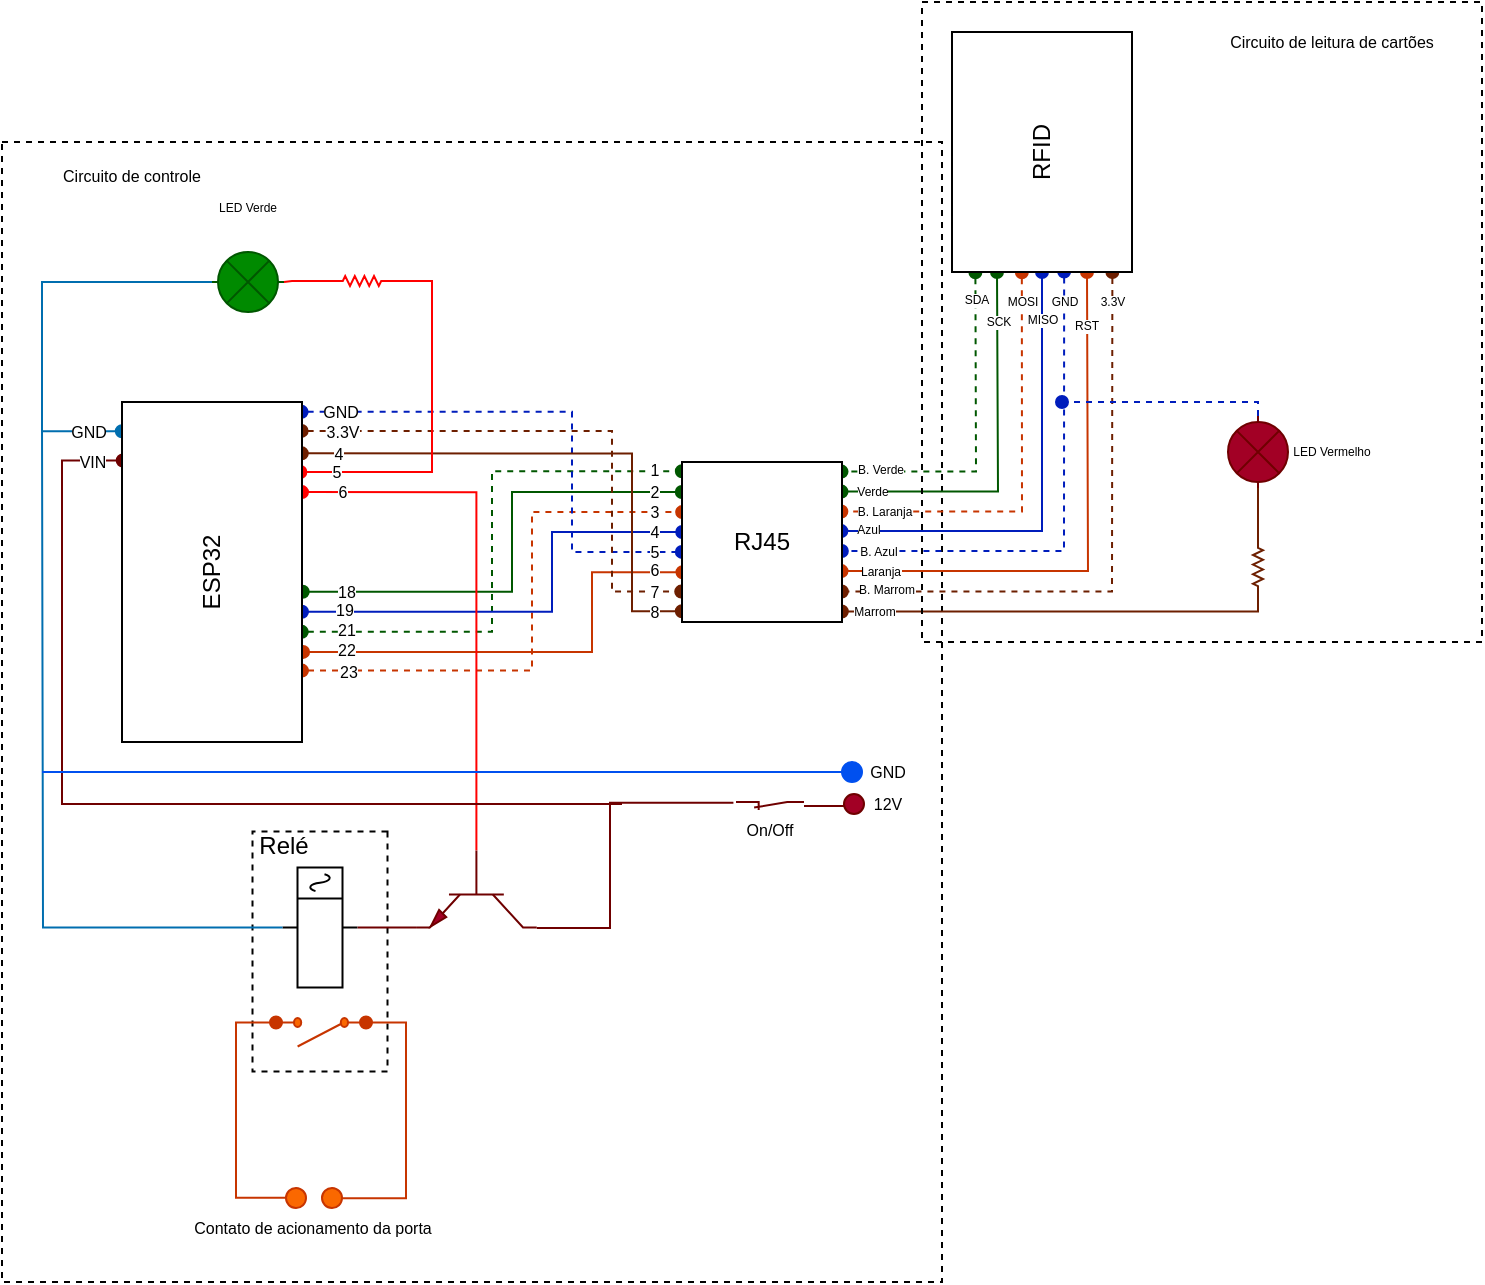 <mxfile>
    <diagram id="7PHQrMTHrAfAO-10UFJN" name="Page-1">
        <mxGraphModel dx="566" dy="329" grid="1" gridSize="10" guides="1" tooltips="1" connect="1" arrows="1" fold="1" page="1" pageScale="1" pageWidth="827" pageHeight="1169" background="none" math="0" shadow="0">
            <root>
                <mxCell id="0"/>
                <mxCell id="1" parent="0"/>
                <mxCell id="114" value="" style="rounded=0;whiteSpace=wrap;html=1;fontSize=8;fillColor=none;dashed=1;" vertex="1" parent="1">
                    <mxGeometry x="10" y="70" width="470" height="570" as="geometry"/>
                </mxCell>
                <mxCell id="115" value="Circuito de controle" style="text;html=1;strokeColor=none;fillColor=none;align=center;verticalAlign=middle;whiteSpace=wrap;rounded=0;dashed=1;fontSize=8;rotation=0;" vertex="1" parent="1">
                    <mxGeometry x="30" y="77" width="90" height="20" as="geometry"/>
                </mxCell>
                <mxCell id="39" style="edgeStyle=orthogonalEdgeStyle;rounded=0;orthogonalLoop=1;jettySize=auto;html=1;entryX=-0.001;entryY=0.058;entryDx=0;entryDy=0;entryPerimeter=0;endArrow=oval;endFill=1;startArrow=oval;startFill=1;exitX=0.324;exitY=0.999;exitDx=0;exitDy=0;exitPerimeter=0;fillColor=#008a00;strokeColor=#005700;dashed=1;" parent="1" source="2" target="4" edge="1">
                    <mxGeometry relative="1" as="geometry"/>
                </mxCell>
                <mxCell id="45" value="21" style="edgeLabel;html=1;align=center;verticalAlign=middle;resizable=0;points=[];fontSize=8;" parent="39" vertex="1" connectable="0">
                    <mxGeometry x="-0.819" y="1" relative="1" as="geometry">
                        <mxPoint x="-3" as="offset"/>
                    </mxGeometry>
                </mxCell>
                <mxCell id="59" value="1" style="edgeLabel;html=1;align=center;verticalAlign=middle;resizable=0;points=[];fontSize=8;" parent="39" vertex="1" connectable="0">
                    <mxGeometry x="0.893" y="1" relative="1" as="geometry">
                        <mxPoint as="offset"/>
                    </mxGeometry>
                </mxCell>
                <mxCell id="40" style="edgeStyle=orthogonalEdgeStyle;rounded=0;orthogonalLoop=1;jettySize=auto;html=1;entryX=-0.001;entryY=0.189;entryDx=0;entryDy=0;startArrow=oval;startFill=1;endArrow=oval;endFill=1;exitX=0.442;exitY=1.004;exitDx=0;exitDy=0;exitPerimeter=0;fillColor=#008a00;strokeColor=#005700;entryPerimeter=0;" parent="1" source="2" target="4" edge="1">
                    <mxGeometry relative="1" as="geometry">
                        <Array as="points">
                            <mxPoint x="265" y="295"/>
                            <mxPoint x="265" y="245"/>
                            <mxPoint x="350" y="245"/>
                        </Array>
                    </mxGeometry>
                </mxCell>
                <mxCell id="46" value="18" style="edgeLabel;html=1;align=center;verticalAlign=middle;resizable=0;points=[];fontSize=8;" parent="40" vertex="1" connectable="0">
                    <mxGeometry x="-0.826" relative="1" as="geometry">
                        <mxPoint as="offset"/>
                    </mxGeometry>
                </mxCell>
                <mxCell id="60" value="2" style="edgeLabel;html=1;align=center;verticalAlign=middle;resizable=0;points=[];fontSize=8;" parent="40" vertex="1" connectable="0">
                    <mxGeometry x="0.884" relative="1" as="geometry">
                        <mxPoint as="offset"/>
                    </mxGeometry>
                </mxCell>
                <mxCell id="42" style="edgeStyle=orthogonalEdgeStyle;rounded=0;orthogonalLoop=1;jettySize=auto;html=1;entryX=0.001;entryY=0.313;entryDx=0;entryDy=0;entryPerimeter=0;startArrow=oval;startFill=1;endArrow=oval;endFill=1;exitX=0.21;exitY=1;exitDx=0;exitDy=0;exitPerimeter=0;fillColor=#fa6800;strokeColor=#C73500;dashed=1;" parent="1" source="2" target="4" edge="1">
                    <mxGeometry relative="1" as="geometry">
                        <Array as="points">
                            <mxPoint x="275" y="334"/>
                            <mxPoint x="275" y="255"/>
                        </Array>
                    </mxGeometry>
                </mxCell>
                <mxCell id="50" value="23" style="edgeLabel;html=1;align=center;verticalAlign=middle;resizable=0;points=[];fontSize=8;" parent="42" vertex="1" connectable="0">
                    <mxGeometry x="-0.812" relative="1" as="geometry">
                        <mxPoint x="-3" as="offset"/>
                    </mxGeometry>
                </mxCell>
                <mxCell id="61" value="3" style="edgeLabel;html=1;align=center;verticalAlign=middle;resizable=0;points=[];fontSize=8;" parent="42" vertex="1" connectable="0">
                    <mxGeometry x="0.899" relative="1" as="geometry">
                        <mxPoint x="-1" as="offset"/>
                    </mxGeometry>
                </mxCell>
                <mxCell id="43" style="edgeStyle=orthogonalEdgeStyle;rounded=0;orthogonalLoop=1;jettySize=auto;html=1;entryX=0.001;entryY=0.439;entryDx=0;entryDy=0;startArrow=oval;startFill=1;endArrow=oval;endFill=1;exitX=0.383;exitY=1;exitDx=0;exitDy=0;exitPerimeter=0;fillColor=#0050ef;strokeColor=#001DBC;entryPerimeter=0;" parent="1" source="2" target="4" edge="1">
                    <mxGeometry relative="1" as="geometry">
                        <Array as="points">
                            <mxPoint x="285" y="305"/>
                            <mxPoint x="285" y="265"/>
                            <mxPoint x="350" y="265"/>
                        </Array>
                    </mxGeometry>
                </mxCell>
                <mxCell id="51" value="19" style="edgeLabel;html=1;align=center;verticalAlign=middle;resizable=0;points=[];fontSize=8;" parent="43" vertex="1" connectable="0">
                    <mxGeometry x="-0.811" y="2" relative="1" as="geometry">
                        <mxPoint x="-1" y="1" as="offset"/>
                    </mxGeometry>
                </mxCell>
                <mxCell id="62" value="4" style="edgeLabel;html=1;align=center;verticalAlign=middle;resizable=0;points=[];fontSize=8;" parent="43" vertex="1" connectable="0">
                    <mxGeometry x="0.886" relative="1" as="geometry">
                        <mxPoint x="-1" as="offset"/>
                    </mxGeometry>
                </mxCell>
                <mxCell id="44" style="edgeStyle=orthogonalEdgeStyle;rounded=0;orthogonalLoop=1;jettySize=auto;html=1;entryX=0.003;entryY=0.689;entryDx=0;entryDy=0;startArrow=oval;startFill=1;endArrow=oval;endFill=1;exitX=0.265;exitY=1.006;exitDx=0;exitDy=0;exitPerimeter=0;fillColor=#fa6800;strokeColor=#C73500;entryPerimeter=0;" parent="1" source="2" target="4" edge="1">
                    <mxGeometry relative="1" as="geometry">
                        <Array as="points">
                            <mxPoint x="305" y="325"/>
                            <mxPoint x="305" y="285"/>
                        </Array>
                    </mxGeometry>
                </mxCell>
                <mxCell id="52" value="22" style="edgeLabel;html=1;align=center;verticalAlign=middle;resizable=0;points=[];fontSize=8;" parent="44" vertex="1" connectable="0">
                    <mxGeometry x="-0.817" y="1" relative="1" as="geometry">
                        <mxPoint as="offset"/>
                    </mxGeometry>
                </mxCell>
                <mxCell id="64" value="6" style="edgeLabel;html=1;align=center;verticalAlign=middle;resizable=0;points=[];fontSize=8;" parent="44" vertex="1" connectable="0">
                    <mxGeometry x="0.903" y="1" relative="1" as="geometry">
                        <mxPoint x="-3" as="offset"/>
                    </mxGeometry>
                </mxCell>
                <mxCell id="53" style="edgeStyle=orthogonalEdgeStyle;rounded=0;orthogonalLoop=1;jettySize=auto;html=1;entryX=-0.001;entryY=0.562;entryDx=0;entryDy=0;entryPerimeter=0;dashed=1;fontSize=8;startArrow=oval;startFill=1;endArrow=oval;endFill=1;exitX=0.971;exitY=0.998;exitDx=0;exitDy=0;exitPerimeter=0;fillColor=#0050ef;strokeColor=#001DBC;" parent="1" source="2" target="4" edge="1">
                    <mxGeometry relative="1" as="geometry">
                        <Array as="points">
                            <mxPoint x="295" y="205"/>
                            <mxPoint x="295" y="275"/>
                        </Array>
                    </mxGeometry>
                </mxCell>
                <mxCell id="55" value="GND" style="edgeLabel;html=1;align=center;verticalAlign=middle;resizable=0;points=[];fontSize=8;" parent="53" vertex="1" connectable="0">
                    <mxGeometry x="-0.853" relative="1" as="geometry">
                        <mxPoint as="offset"/>
                    </mxGeometry>
                </mxCell>
                <mxCell id="63" value="5" style="edgeLabel;html=1;align=center;verticalAlign=middle;resizable=0;points=[];fontSize=8;" parent="53" vertex="1" connectable="0">
                    <mxGeometry x="0.894" relative="1" as="geometry">
                        <mxPoint as="offset"/>
                    </mxGeometry>
                </mxCell>
                <mxCell id="54" style="edgeStyle=orthogonalEdgeStyle;rounded=0;orthogonalLoop=1;jettySize=auto;html=1;entryX=-0.005;entryY=0.81;entryDx=0;entryDy=0;entryPerimeter=0;dashed=1;fontSize=8;startArrow=oval;startFill=1;endArrow=oval;endFill=1;exitX=0.915;exitY=0.998;exitDx=0;exitDy=0;exitPerimeter=0;fillColor=#a0522d;strokeColor=#6D1F00;" parent="1" source="2" target="4" edge="1">
                    <mxGeometry relative="1" as="geometry">
                        <Array as="points">
                            <mxPoint x="315" y="215"/>
                            <mxPoint x="315" y="295"/>
                        </Array>
                    </mxGeometry>
                </mxCell>
                <mxCell id="56" value="3.3V" style="edgeLabel;html=1;align=center;verticalAlign=middle;resizable=0;points=[];fontSize=8;" parent="54" vertex="1" connectable="0">
                    <mxGeometry x="-0.869" relative="1" as="geometry">
                        <mxPoint x="2" as="offset"/>
                    </mxGeometry>
                </mxCell>
                <mxCell id="65" value="7" style="edgeLabel;html=1;align=center;verticalAlign=middle;resizable=0;points=[];fontSize=8;" parent="54" vertex="1" connectable="0">
                    <mxGeometry x="0.91" relative="1" as="geometry">
                        <mxPoint x="-2" as="offset"/>
                    </mxGeometry>
                </mxCell>
                <mxCell id="57" style="edgeStyle=orthogonalEdgeStyle;rounded=0;orthogonalLoop=1;jettySize=auto;html=1;entryX=-0.001;entryY=0.933;entryDx=0;entryDy=0;entryPerimeter=0;fontSize=8;startArrow=oval;startFill=1;endArrow=oval;endFill=1;fillColor=#a0522d;strokeColor=#6D1F00;exitX=0.849;exitY=0.999;exitDx=0;exitDy=0;exitPerimeter=0;" parent="1" source="2" target="4" edge="1">
                    <mxGeometry relative="1" as="geometry">
                        <mxPoint x="160" y="224" as="sourcePoint"/>
                        <Array as="points">
                            <mxPoint x="325" y="226"/>
                            <mxPoint x="325" y="305"/>
                        </Array>
                    </mxGeometry>
                </mxCell>
                <mxCell id="58" value="4" style="edgeLabel;html=1;align=center;verticalAlign=middle;resizable=0;points=[];fontSize=8;" parent="57" vertex="1" connectable="0">
                    <mxGeometry x="-0.889" relative="1" as="geometry">
                        <mxPoint x="3" as="offset"/>
                    </mxGeometry>
                </mxCell>
                <mxCell id="66" value="8" style="edgeLabel;html=1;align=center;verticalAlign=middle;resizable=0;points=[];fontSize=8;" parent="57" vertex="1" connectable="0">
                    <mxGeometry x="0.932" relative="1" as="geometry">
                        <mxPoint x="-5" as="offset"/>
                    </mxGeometry>
                </mxCell>
                <mxCell id="81" style="edgeStyle=orthogonalEdgeStyle;rounded=0;orthogonalLoop=1;jettySize=auto;html=1;fontSize=12;startArrow=oval;startFill=1;endArrow=none;endFill=0;exitX=0.735;exitY=1;exitDx=0;exitDy=0;exitPerimeter=0;entryX=0;entryY=0.5;entryDx=0;entryDy=0;entryPerimeter=0;fillColor=#e51400;strokeColor=#FF0000;" parent="1" source="2" target="73" edge="1">
                    <mxGeometry relative="1" as="geometry">
                        <mxPoint x="200" y="427" as="targetPoint"/>
                    </mxGeometry>
                </mxCell>
                <mxCell id="82" value="6" style="edgeLabel;html=1;align=center;verticalAlign=middle;resizable=0;points=[];fontSize=8;" vertex="1" connectable="0" parent="81">
                    <mxGeometry x="-0.847" y="-2" relative="1" as="geometry">
                        <mxPoint x="-1" y="-2" as="offset"/>
                    </mxGeometry>
                </mxCell>
                <mxCell id="91" style="edgeStyle=orthogonalEdgeStyle;rounded=0;orthogonalLoop=1;jettySize=auto;html=1;entryX=0;entryY=0.5;entryDx=0;entryDy=0;entryPerimeter=0;fontSize=8;startArrow=oval;startFill=1;endArrow=none;endFill=0;exitX=0.794;exitY=0.991;exitDx=0;exitDy=0;exitPerimeter=0;fillColor=#e51400;strokeColor=#FF0000;" edge="1" parent="1" source="2" target="89">
                    <mxGeometry relative="1" as="geometry">
                        <mxPoint x="160" y="235" as="sourcePoint"/>
                    </mxGeometry>
                </mxCell>
                <mxCell id="92" value="5" style="edgeLabel;html=1;align=center;verticalAlign=middle;resizable=0;points=[];fontSize=8;" vertex="1" connectable="0" parent="91">
                    <mxGeometry x="-0.8" relative="1" as="geometry">
                        <mxPoint as="offset"/>
                    </mxGeometry>
                </mxCell>
                <mxCell id="93" style="edgeStyle=orthogonalEdgeStyle;rounded=0;orthogonalLoop=1;jettySize=auto;html=1;entryX=0;entryY=0.5;entryDx=0;entryDy=0;entryPerimeter=0;fontSize=8;startArrow=oval;startFill=1;endArrow=none;endFill=0;exitX=0.914;exitY=-0.001;exitDx=0;exitDy=0;exitPerimeter=0;fillColor=#1ba1e2;strokeColor=#006EAF;" edge="1" parent="1" source="2" target="86">
                    <mxGeometry relative="1" as="geometry">
                        <Array as="points">
                            <mxPoint x="30" y="215"/>
                            <mxPoint x="30" y="140"/>
                        </Array>
                    </mxGeometry>
                </mxCell>
                <mxCell id="94" value="GND" style="edgeLabel;html=1;align=center;verticalAlign=middle;resizable=0;points=[];fontSize=8;" vertex="1" connectable="0" parent="93">
                    <mxGeometry x="-0.866" y="1" relative="1" as="geometry">
                        <mxPoint x="-4" y="-1" as="offset"/>
                    </mxGeometry>
                </mxCell>
                <mxCell id="101" style="edgeStyle=orthogonalEdgeStyle;rounded=0;orthogonalLoop=1;jettySize=auto;html=1;fontSize=8;startArrow=oval;startFill=1;endArrow=none;endFill=0;strokeColor=#6F0000;exitX=0.834;exitY=0.004;exitDx=0;exitDy=0;exitPerimeter=0;fillColor=#a20025;" edge="1" parent="1">
                    <mxGeometry relative="1" as="geometry">
                        <mxPoint x="320" y="401" as="targetPoint"/>
                        <mxPoint x="70.36" y="229.22" as="sourcePoint"/>
                        <Array as="points">
                            <mxPoint x="40" y="229"/>
                            <mxPoint x="40" y="401"/>
                        </Array>
                    </mxGeometry>
                </mxCell>
                <mxCell id="102" value="VIN" style="edgeLabel;html=1;align=center;verticalAlign=middle;resizable=0;points=[];fontSize=8;" vertex="1" connectable="0" parent="101">
                    <mxGeometry x="-0.907" y="1" relative="1" as="geometry">
                        <mxPoint x="7" as="offset"/>
                    </mxGeometry>
                </mxCell>
                <mxCell id="2" value="ESP32" style="rounded=0;whiteSpace=wrap;html=1;rotation=-90;" parent="1" vertex="1">
                    <mxGeometry x="30" y="240" width="170" height="90" as="geometry"/>
                </mxCell>
                <mxCell id="6" style="rounded=0;orthogonalLoop=1;jettySize=auto;html=1;entryX=0.997;entryY=0.06;entryDx=0;entryDy=0;edgeStyle=elbowEdgeStyle;exitX=-0.001;exitY=0.13;exitDx=0;exitDy=0;endArrow=oval;endFill=1;entryPerimeter=0;startArrow=oval;startFill=1;exitPerimeter=0;fillColor=#008a00;strokeColor=#005700;jumpStyle=none;jumpSize=10;dashed=1;" parent="1" source="3" target="4" edge="1">
                    <mxGeometry relative="1" as="geometry">
                        <Array as="points">
                            <mxPoint x="497" y="150"/>
                            <mxPoint x="491" y="190"/>
                            <mxPoint x="485" y="200"/>
                        </Array>
                    </mxGeometry>
                </mxCell>
                <mxCell id="15" value="B. Verde" style="edgeLabel;html=1;align=center;verticalAlign=middle;resizable=0;points=[];fontSize=6;" parent="6" vertex="1" connectable="0">
                    <mxGeometry x="0.606" y="1" relative="1" as="geometry">
                        <mxPoint x="-14" y="-2" as="offset"/>
                    </mxGeometry>
                </mxCell>
                <mxCell id="23" value="SDA" style="edgeLabel;html=1;align=center;verticalAlign=middle;resizable=0;points=[];fontSize=6;" parent="6" vertex="1" connectable="0">
                    <mxGeometry x="-0.581" relative="1" as="geometry">
                        <mxPoint y="-21" as="offset"/>
                    </mxGeometry>
                </mxCell>
                <mxCell id="7" style="edgeStyle=elbowEdgeStyle;rounded=0;orthogonalLoop=1;jettySize=auto;html=1;entryX=0.997;entryY=0.185;entryDx=0;entryDy=0;exitX=0;exitY=0.25;exitDx=0;exitDy=0;endArrow=oval;endFill=1;startArrow=oval;startFill=1;entryPerimeter=0;fillColor=#008a00;strokeColor=#005700;" parent="1" source="3" target="4" edge="1">
                    <mxGeometry relative="1" as="geometry">
                        <mxPoint x="530" y="200" as="targetPoint"/>
                        <Array as="points">
                            <mxPoint x="508" y="150"/>
                            <mxPoint x="500" y="150"/>
                            <mxPoint x="490" y="180"/>
                        </Array>
                    </mxGeometry>
                </mxCell>
                <mxCell id="16" value="Verde" style="edgeLabel;html=1;align=center;verticalAlign=middle;resizable=0;points=[];fontSize=6;" parent="7" vertex="1" connectable="0">
                    <mxGeometry x="0.638" relative="1" as="geometry">
                        <mxPoint x="-19" as="offset"/>
                    </mxGeometry>
                </mxCell>
                <mxCell id="24" value="SCK" style="edgeLabel;html=1;align=center;verticalAlign=middle;resizable=0;points=[];fontSize=6;" parent="7" vertex="1" connectable="0">
                    <mxGeometry x="-0.535" relative="1" as="geometry">
                        <mxPoint y="-19" as="offset"/>
                    </mxGeometry>
                </mxCell>
                <mxCell id="9" style="edgeStyle=elbowEdgeStyle;rounded=0;orthogonalLoop=1;jettySize=auto;html=1;entryX=0.996;entryY=0.309;entryDx=0;entryDy=0;entryPerimeter=0;startArrow=oval;startFill=1;endArrow=oval;endFill=1;exitX=-0.001;exitY=0.388;exitDx=0;exitDy=0;exitPerimeter=0;fillColor=#fa6800;strokeColor=#C73500;dashed=1;" parent="1" source="3" target="4" edge="1">
                    <mxGeometry relative="1" as="geometry">
                        <Array as="points">
                            <mxPoint x="520" y="150"/>
                            <mxPoint x="510" y="135"/>
                            <mxPoint x="510" y="190"/>
                        </Array>
                    </mxGeometry>
                </mxCell>
                <mxCell id="17" value="B. Laranja" style="edgeLabel;html=1;align=center;verticalAlign=middle;resizable=0;points=[];fontSize=6;" parent="9" vertex="1" connectable="0">
                    <mxGeometry x="0.651" relative="1" as="geometry">
                        <mxPoint x="-15" as="offset"/>
                    </mxGeometry>
                </mxCell>
                <mxCell id="25" value="MOSI" style="edgeLabel;html=1;align=center;verticalAlign=middle;resizable=0;points=[];fontSize=6;" parent="9" vertex="1" connectable="0">
                    <mxGeometry x="-0.461" relative="1" as="geometry">
                        <mxPoint y="-42" as="offset"/>
                    </mxGeometry>
                </mxCell>
                <mxCell id="10" style="edgeStyle=elbowEdgeStyle;rounded=0;orthogonalLoop=1;jettySize=auto;html=1;entryX=0.996;entryY=0.432;entryDx=0;entryDy=0;entryPerimeter=0;startArrow=oval;startFill=1;endArrow=oval;endFill=1;exitX=0;exitY=0.5;exitDx=0;exitDy=0;fillColor=#0050ef;strokeColor=#001DBC;" parent="1" source="3" target="4" edge="1">
                    <mxGeometry relative="1" as="geometry">
                        <Array as="points">
                            <mxPoint x="530" y="150"/>
                            <mxPoint x="519" y="200"/>
                        </Array>
                    </mxGeometry>
                </mxCell>
                <mxCell id="18" value="Azul" style="edgeLabel;html=1;align=center;verticalAlign=middle;resizable=0;points=[];fontSize=6;" parent="10" vertex="1" connectable="0">
                    <mxGeometry x="0.561" y="1" relative="1" as="geometry">
                        <mxPoint x="-37" y="-2" as="offset"/>
                    </mxGeometry>
                </mxCell>
                <mxCell id="26" value="MISO" style="edgeLabel;html=1;align=center;verticalAlign=middle;resizable=0;points=[];fontSize=6;" parent="10" vertex="1" connectable="0">
                    <mxGeometry x="-0.39" relative="1" as="geometry">
                        <mxPoint y="-46" as="offset"/>
                    </mxGeometry>
                </mxCell>
                <mxCell id="12" style="edgeStyle=elbowEdgeStyle;rounded=0;orthogonalLoop=1;jettySize=auto;html=1;startArrow=oval;startFill=1;endArrow=oval;endFill=1;exitX=0.002;exitY=0.623;exitDx=0;exitDy=0;exitPerimeter=0;fillColor=#0050ef;strokeColor=#001DBC;dashed=1;entryX=0.999;entryY=0.556;entryDx=0;entryDy=0;entryPerimeter=0;" parent="1" source="3" target="4" edge="1">
                    <mxGeometry relative="1" as="geometry">
                        <mxPoint x="430" y="278" as="targetPoint"/>
                        <Array as="points">
                            <mxPoint x="541" y="150"/>
                            <mxPoint x="527" y="210"/>
                        </Array>
                    </mxGeometry>
                </mxCell>
                <mxCell id="19" value="B. Azul" style="edgeLabel;html=1;align=center;verticalAlign=middle;resizable=0;points=[];fontSize=6;" parent="12" vertex="1" connectable="0">
                    <mxGeometry x="0.684" y="1" relative="1" as="geometry">
                        <mxPoint x="-22" y="-1" as="offset"/>
                    </mxGeometry>
                </mxCell>
                <mxCell id="27" value="GND" style="edgeLabel;html=1;align=center;verticalAlign=middle;resizable=0;points=[];fontSize=6;" parent="12" vertex="1" connectable="0">
                    <mxGeometry x="-0.776" relative="1" as="geometry">
                        <mxPoint y="-13" as="offset"/>
                    </mxGeometry>
                </mxCell>
                <mxCell id="13" style="edgeStyle=elbowEdgeStyle;rounded=0;orthogonalLoop=1;jettySize=auto;html=1;startArrow=oval;startFill=1;endArrow=oval;endFill=1;exitX=0;exitY=0.75;exitDx=0;exitDy=0;entryX=0.997;entryY=0.682;entryDx=0;entryDy=0;entryPerimeter=0;fillColor=#fa6800;strokeColor=#C73500;" parent="1" source="3" target="4" edge="1">
                    <mxGeometry relative="1" as="geometry">
                        <mxPoint x="430" y="287" as="targetPoint"/>
                        <Array as="points">
                            <mxPoint x="553" y="180"/>
                            <mxPoint x="538" y="160"/>
                            <mxPoint x="538" y="210"/>
                        </Array>
                    </mxGeometry>
                </mxCell>
                <mxCell id="20" value="Laranja" style="edgeLabel;html=1;align=center;verticalAlign=middle;resizable=0;points=[];fontSize=6;" parent="13" vertex="1" connectable="0">
                    <mxGeometry x="0.652" relative="1" as="geometry">
                        <mxPoint x="-29" as="offset"/>
                    </mxGeometry>
                </mxCell>
                <mxCell id="28" value="RST" style="edgeLabel;html=1;align=center;verticalAlign=middle;resizable=0;points=[];fontSize=6;" parent="13" vertex="1" connectable="0">
                    <mxGeometry x="-0.804" y="-1" relative="1" as="geometry">
                        <mxPoint as="offset"/>
                    </mxGeometry>
                </mxCell>
                <mxCell id="14" style="edgeStyle=elbowEdgeStyle;rounded=0;orthogonalLoop=1;jettySize=auto;html=1;entryX=0.999;entryY=0.809;entryDx=0;entryDy=0;entryPerimeter=0;startArrow=oval;startFill=1;endArrow=oval;endFill=1;exitX=0;exitY=0.891;exitDx=0;exitDy=0;exitPerimeter=0;fillColor=#a0522d;strokeColor=#6D1F00;dashed=1;" parent="1" source="3" target="4" edge="1">
                    <mxGeometry relative="1" as="geometry">
                        <Array as="points">
                            <mxPoint x="565" y="210"/>
                        </Array>
                    </mxGeometry>
                </mxCell>
                <mxCell id="22" value="B. Marrom" style="edgeLabel;html=1;align=center;verticalAlign=middle;resizable=0;points=[];fontSize=6;" parent="14" vertex="1" connectable="0">
                    <mxGeometry x="0.737" y="-1" relative="1" as="geometry">
                        <mxPoint x="-17" as="offset"/>
                    </mxGeometry>
                </mxCell>
                <mxCell id="29" value="3.3V" style="edgeLabel;html=1;align=center;verticalAlign=middle;resizable=0;points=[];fontSize=6;" parent="14" vertex="1" connectable="0">
                    <mxGeometry x="-0.804" relative="1" as="geometry">
                        <mxPoint y="-14" as="offset"/>
                    </mxGeometry>
                </mxCell>
                <mxCell id="3" value="RFID" style="rounded=0;whiteSpace=wrap;html=1;rotation=-90;" parent="1" vertex="1">
                    <mxGeometry x="470" y="30" width="120" height="90" as="geometry"/>
                </mxCell>
                <mxCell id="37" style="edgeStyle=elbowEdgeStyle;rounded=0;jumpStyle=none;jumpSize=10;orthogonalLoop=1;jettySize=auto;html=1;fontSize=6;startArrow=oval;startFill=1;endArrow=none;endFill=0;fillColor=#a0522d;strokeColor=#6D1F00;exitX=0.999;exitY=0.934;exitDx=0;exitDy=0;exitPerimeter=0;entryX=0;entryY=0.5;entryDx=0;entryDy=0;entryPerimeter=0;" parent="1" source="4" target="71" edge="1">
                    <mxGeometry relative="1" as="geometry">
                        <Array as="points">
                            <mxPoint x="638" y="310"/>
                        </Array>
                        <mxPoint x="440" y="308" as="sourcePoint"/>
                        <mxPoint x="660" y="305" as="targetPoint"/>
                    </mxGeometry>
                </mxCell>
                <mxCell id="38" value="Marrom" style="edgeLabel;html=1;align=center;verticalAlign=middle;resizable=0;points=[];fontSize=6;" parent="37" vertex="1" connectable="0">
                    <mxGeometry x="-0.886" y="-1" relative="1" as="geometry">
                        <mxPoint x="3" y="-1" as="offset"/>
                    </mxGeometry>
                </mxCell>
                <mxCell id="4" value="RJ45" style="whiteSpace=wrap;html=1;aspect=fixed;" parent="1" vertex="1">
                    <mxGeometry x="350" y="230" width="80" height="80" as="geometry"/>
                </mxCell>
                <mxCell id="32" style="edgeStyle=elbowEdgeStyle;rounded=0;orthogonalLoop=1;jettySize=auto;html=1;fontSize=6;startArrow=none;startFill=0;endArrow=oval;endFill=1;fillColor=#0050ef;strokeColor=#001DBC;dashed=1;" parent="1" source="30" edge="1">
                    <mxGeometry relative="1" as="geometry">
                        <mxPoint x="540" y="200" as="targetPoint"/>
                        <Array as="points">
                            <mxPoint x="638" y="210"/>
                        </Array>
                    </mxGeometry>
                </mxCell>
                <mxCell id="80" value="" style="group;rotation=90;fontStyle=4" parent="1" vertex="1" connectable="0">
                    <mxGeometry x="150" y="400" width="120" height="150" as="geometry"/>
                </mxCell>
                <mxCell id="79" value="" style="rounded=0;whiteSpace=wrap;html=1;fontSize=12;fillColor=none;dashed=1;rotation=90;" parent="80" vertex="1">
                    <mxGeometry x="-41" y="41" width="120.0" height="67.5" as="geometry"/>
                </mxCell>
                <mxCell id="73" value="" style="verticalLabelPosition=bottom;shadow=0;dashed=0;align=center;html=1;verticalAlign=top;shape=mxgraph.electrical.transistors.npn_transistor_5;fontSize=8;rotation=90;strokeColor=#6F0000;fillColor=#a20025;fontColor=#ffffff;" parent="80" vertex="1">
                    <mxGeometry x="78" y="6" width="38.4" height="75" as="geometry"/>
                </mxCell>
                <mxCell id="74" value="" style="pointerEvents=1;verticalLabelPosition=bottom;shadow=0;dashed=0;align=center;html=1;verticalAlign=top;shape=mxgraph.electrical.electro-mechanical.relay;fontSize=8;rotation=90;" parent="80" vertex="1">
                    <mxGeometry x="-11" y="44" width="60.0" height="37.5" as="geometry"/>
                </mxCell>
                <mxCell id="75" style="edgeStyle=orthogonalEdgeStyle;rounded=0;orthogonalLoop=1;jettySize=auto;html=1;entryX=0.5;entryY=0;entryDx=0;entryDy=0;entryPerimeter=0;fontSize=8;startArrow=none;startFill=0;endArrow=none;endFill=0;exitX=1;exitY=1;exitDx=0;exitDy=0;exitPerimeter=0;strokeColor=#6F0000;fillColor=#a20025;" parent="80" source="73" target="74" edge="1">
                    <mxGeometry relative="1" as="geometry"/>
                </mxCell>
                <mxCell id="76" value="Relé" style="text;html=1;strokeColor=none;fillColor=none;align=center;verticalAlign=middle;whiteSpace=wrap;rounded=0;fontSize=12;rotation=0;" parent="80" vertex="1">
                    <mxGeometry x="-11" y="14" width="24" height="15" as="geometry"/>
                </mxCell>
                <mxCell id="77" value="" style="pointerEvents=1;verticalLabelPosition=bottom;shadow=0;dashed=0;align=center;html=1;verticalAlign=top;shape=mxgraph.electrical.electro-mechanical.simple_switch;fontSize=12;rotation=180;fillColor=#fa6800;strokeColor=#C73500;fontColor=#000000;" parent="80" vertex="1">
                    <mxGeometry x="-3" y="108" width="45" height="14.25" as="geometry"/>
                </mxCell>
                <mxCell id="83" value="" style="group" vertex="1" connectable="0" parent="1">
                    <mxGeometry x="623" y="207" width="79" height="90.5" as="geometry"/>
                </mxCell>
                <mxCell id="69" value="" style="group" parent="83" vertex="1" connectable="0">
                    <mxGeometry width="79" height="36" as="geometry"/>
                </mxCell>
                <mxCell id="30" value="" style="pointerEvents=1;verticalLabelPosition=bottom;shadow=0;dashed=0;align=center;html=1;verticalAlign=top;shape=mxgraph.electrical.miscellaneous.light_bulb;fontSize=6;rotation=90;fillColor=#a20025;strokeColor=#6F0000;fontColor=#ffffff;" parent="69" vertex="1">
                    <mxGeometry x="-3" y="3" width="36" height="30" as="geometry"/>
                </mxCell>
                <mxCell id="34" value="LED Vermelho" style="text;html=1;strokeColor=none;fillColor=none;align=center;verticalAlign=middle;whiteSpace=wrap;rounded=0;fontSize=6;" parent="69" vertex="1">
                    <mxGeometry x="25" y="8" width="54" height="20" as="geometry"/>
                </mxCell>
                <mxCell id="72" style="edgeStyle=orthogonalEdgeStyle;rounded=0;orthogonalLoop=1;jettySize=auto;html=1;entryX=1;entryY=0.5;entryDx=0;entryDy=0;entryPerimeter=0;fontSize=8;startArrow=none;startFill=0;endArrow=none;endFill=0;fillColor=#a0522d;strokeColor=#6D1F00;" parent="83" source="71" target="30" edge="1">
                    <mxGeometry relative="1" as="geometry"/>
                </mxCell>
                <mxCell id="71" value="" style="pointerEvents=1;verticalLabelPosition=bottom;shadow=0;dashed=0;align=center;html=1;verticalAlign=top;shape=mxgraph.electrical.resistors.resistor_2;fontSize=8;rotation=-90;fillColor=#a0522d;strokeColor=#6D1F00;fontColor=#ffffff;" parent="83" vertex="1">
                    <mxGeometry y="73" width="30" height="5" as="geometry"/>
                </mxCell>
                <mxCell id="84" value="" style="group;rotation=-90;" vertex="1" connectable="0" parent="1">
                    <mxGeometry x="120" y="70" width="79" height="90.5" as="geometry"/>
                </mxCell>
                <mxCell id="85" value="" style="group;rotation=-90;" vertex="1" connectable="0" parent="84">
                    <mxGeometry x="-27" y="27" width="79" height="36" as="geometry"/>
                </mxCell>
                <mxCell id="86" value="" style="pointerEvents=1;verticalLabelPosition=bottom;shadow=0;dashed=0;align=center;html=1;verticalAlign=top;shape=mxgraph.electrical.miscellaneous.light_bulb;fontSize=6;rotation=0;fillColor=#008a00;strokeColor=#005700;fontColor=#ffffff;" vertex="1" parent="85">
                    <mxGeometry x="22" y="28" width="36" height="30" as="geometry"/>
                </mxCell>
                <mxCell id="87" value="LED Verde" style="text;html=1;strokeColor=none;fillColor=none;align=center;verticalAlign=middle;whiteSpace=wrap;rounded=0;fontSize=6;rotation=0;" vertex="1" parent="85">
                    <mxGeometry x="13" y="-4" width="54" height="20" as="geometry"/>
                </mxCell>
                <mxCell id="88" style="edgeStyle=orthogonalEdgeStyle;rounded=0;orthogonalLoop=1;jettySize=auto;html=1;entryX=1;entryY=0.5;entryDx=0;entryDy=0;entryPerimeter=0;fontSize=8;startArrow=none;startFill=0;endArrow=none;endFill=0;fillColor=#e51400;strokeColor=#FF0000;" edge="1" parent="84" source="89" target="86">
                    <mxGeometry relative="1" as="geometry"/>
                </mxCell>
                <mxCell id="89" value="" style="pointerEvents=1;verticalLabelPosition=bottom;shadow=0;dashed=0;align=center;html=1;verticalAlign=top;shape=mxgraph.electrical.resistors.resistor_2;fontSize=8;rotation=-180;fillColor=#e51400;fontColor=#ffffff;strokeColor=#FF0000;" vertex="1" parent="84">
                    <mxGeometry x="55" y="67" width="30" height="5" as="geometry"/>
                </mxCell>
                <mxCell id="95" style="edgeStyle=orthogonalEdgeStyle;rounded=0;orthogonalLoop=1;jettySize=auto;html=1;fontSize=8;startArrow=none;startFill=0;endArrow=none;endFill=0;strokeColor=#006EAF;fillColor=#1ba1e2;" edge="1" parent="1" source="74">
                    <mxGeometry relative="1" as="geometry">
                        <mxPoint x="30" y="210" as="targetPoint"/>
                    </mxGeometry>
                </mxCell>
                <mxCell id="99" style="edgeStyle=orthogonalEdgeStyle;rounded=0;orthogonalLoop=1;jettySize=auto;html=1;fontSize=8;startArrow=none;startFill=0;endArrow=none;endFill=0;fillColor=#0050ef;strokeColor=#0050EF;" edge="1" parent="1" source="96">
                    <mxGeometry relative="1" as="geometry">
                        <mxPoint x="30" y="385" as="targetPoint"/>
                    </mxGeometry>
                </mxCell>
                <mxCell id="96" value="" style="ellipse;whiteSpace=wrap;html=1;aspect=fixed;fontSize=8;fillColor=#0050ef;fontColor=#ffffff;strokeColor=#0050EF;" vertex="1" parent="1">
                    <mxGeometry x="430" y="380" width="10" height="10" as="geometry"/>
                </mxCell>
                <mxCell id="98" style="edgeStyle=orthogonalEdgeStyle;rounded=0;orthogonalLoop=1;jettySize=auto;html=1;entryX=1;entryY=0;entryDx=0;entryDy=0;entryPerimeter=0;fontSize=8;startArrow=none;startFill=0;endArrow=none;endFill=0;strokeColor=#6F0000;fillColor=#a20025;exitX=1.038;exitY=0.9;exitDx=0;exitDy=0;exitPerimeter=0;" edge="1" parent="1" source="118" target="73">
                    <mxGeometry relative="1" as="geometry">
                        <Array as="points">
                            <mxPoint x="314" y="401"/>
                            <mxPoint x="314" y="463"/>
                            <mxPoint x="277" y="463"/>
                        </Array>
                    </mxGeometry>
                </mxCell>
                <mxCell id="97" value="" style="ellipse;whiteSpace=wrap;html=1;aspect=fixed;fontSize=8;strokeColor=#6F0000;fillColor=#a20025;fontColor=#ffffff;" vertex="1" parent="1">
                    <mxGeometry x="431" y="396" width="10" height="10" as="geometry"/>
                </mxCell>
                <mxCell id="103" value="GND" style="text;html=1;strokeColor=none;fillColor=none;align=center;verticalAlign=middle;whiteSpace=wrap;rounded=0;fontSize=8;" vertex="1" parent="1">
                    <mxGeometry x="433" y="375" width="40" height="20" as="geometry"/>
                </mxCell>
                <mxCell id="104" value="12V" style="text;html=1;strokeColor=none;fillColor=none;align=center;verticalAlign=middle;whiteSpace=wrap;rounded=0;fontSize=8;" vertex="1" parent="1">
                    <mxGeometry x="433" y="391" width="40" height="20" as="geometry"/>
                </mxCell>
                <mxCell id="108" value="Contato de acionamento da porta" style="text;html=1;strokeColor=none;fillColor=none;align=center;verticalAlign=middle;whiteSpace=wrap;rounded=0;fontSize=8;" vertex="1" parent="1">
                    <mxGeometry x="102.5" y="603" width="125" height="20" as="geometry"/>
                </mxCell>
                <mxCell id="109" value="" style="group;rotation=91;" vertex="1" connectable="0" parent="1">
                    <mxGeometry x="160" y="585" width="10" height="26" as="geometry"/>
                </mxCell>
                <mxCell id="106" value="" style="ellipse;whiteSpace=wrap;html=1;aspect=fixed;fontSize=8;strokeColor=#C73500;fillColor=#fa6800;fontColor=#000000;rotation=91;" vertex="1" parent="109">
                    <mxGeometry x="-8" y="8" width="10" height="10" as="geometry"/>
                </mxCell>
                <mxCell id="105" value="" style="ellipse;whiteSpace=wrap;html=1;aspect=fixed;fontSize=8;fillColor=#fa6800;fontColor=#000000;strokeColor=#C73500;rotation=91;" vertex="1" parent="1">
                    <mxGeometry x="170" y="593" width="10" height="10" as="geometry"/>
                </mxCell>
                <mxCell id="111" style="edgeStyle=orthogonalEdgeStyle;rounded=0;orthogonalLoop=1;jettySize=auto;html=1;entryX=0.5;entryY=1;entryDx=0;entryDy=0;fontSize=8;startArrow=oval;startFill=1;endArrow=none;endFill=0;strokeColor=#C73500;exitX=1;exitY=0.84;exitDx=0;exitDy=0;exitPerimeter=0;fillColor=#fa6800;" edge="1" parent="1" source="77" target="106">
                    <mxGeometry relative="1" as="geometry"/>
                </mxCell>
                <mxCell id="112" style="edgeStyle=orthogonalEdgeStyle;rounded=0;orthogonalLoop=1;jettySize=auto;html=1;entryX=0.5;entryY=0;entryDx=0;entryDy=0;fontSize=8;startArrow=oval;startFill=1;endArrow=none;endFill=0;strokeColor=#C73500;exitX=0;exitY=0.84;exitDx=0;exitDy=0;exitPerimeter=0;fillColor=#fa6800;" edge="1" parent="1" source="77" target="105">
                    <mxGeometry relative="1" as="geometry"/>
                </mxCell>
                <mxCell id="116" value="" style="rounded=0;whiteSpace=wrap;html=1;dashed=1;fontSize=8;fillColor=none;" vertex="1" parent="1">
                    <mxGeometry x="470" width="280" height="320" as="geometry"/>
                </mxCell>
                <mxCell id="117" value="Circuito de leitura de cartões" style="text;html=1;strokeColor=none;fillColor=none;align=center;verticalAlign=middle;whiteSpace=wrap;rounded=0;dashed=1;fontSize=8;rotation=0;" vertex="1" parent="1">
                    <mxGeometry x="620" y="10" width="110" height="20" as="geometry"/>
                </mxCell>
                <mxCell id="119" style="edgeStyle=orthogonalEdgeStyle;rounded=0;orthogonalLoop=1;jettySize=auto;html=1;entryX=0;entryY=0.5;entryDx=0;entryDy=0;fontSize=8;startArrow=none;startFill=0;endArrow=none;endFill=0;strokeColor=#6F0000;fillColor=#a20025;" edge="1" parent="1" source="118" target="97">
                    <mxGeometry relative="1" as="geometry"/>
                </mxCell>
                <mxCell id="118" value="" style="pointerEvents=1;verticalLabelPosition=bottom;shadow=0;dashed=0;align=center;html=1;verticalAlign=top;shape=mxgraph.electrical.electro-mechanical.break_contact;fontSize=8;strokeColor=#6F0000;fillColor=#a20025;fontColor=#ffffff;rotation=-180;" vertex="1" parent="1">
                    <mxGeometry x="377" y="400" width="34" height="4" as="geometry"/>
                </mxCell>
                <mxCell id="121" value="On/Off" style="text;html=1;strokeColor=none;fillColor=none;align=center;verticalAlign=middle;whiteSpace=wrap;rounded=0;dashed=1;fontSize=8;" vertex="1" parent="1">
                    <mxGeometry x="374" y="404" width="40" height="20" as="geometry"/>
                </mxCell>
            </root>
        </mxGraphModel>
    </diagram>
</mxfile>